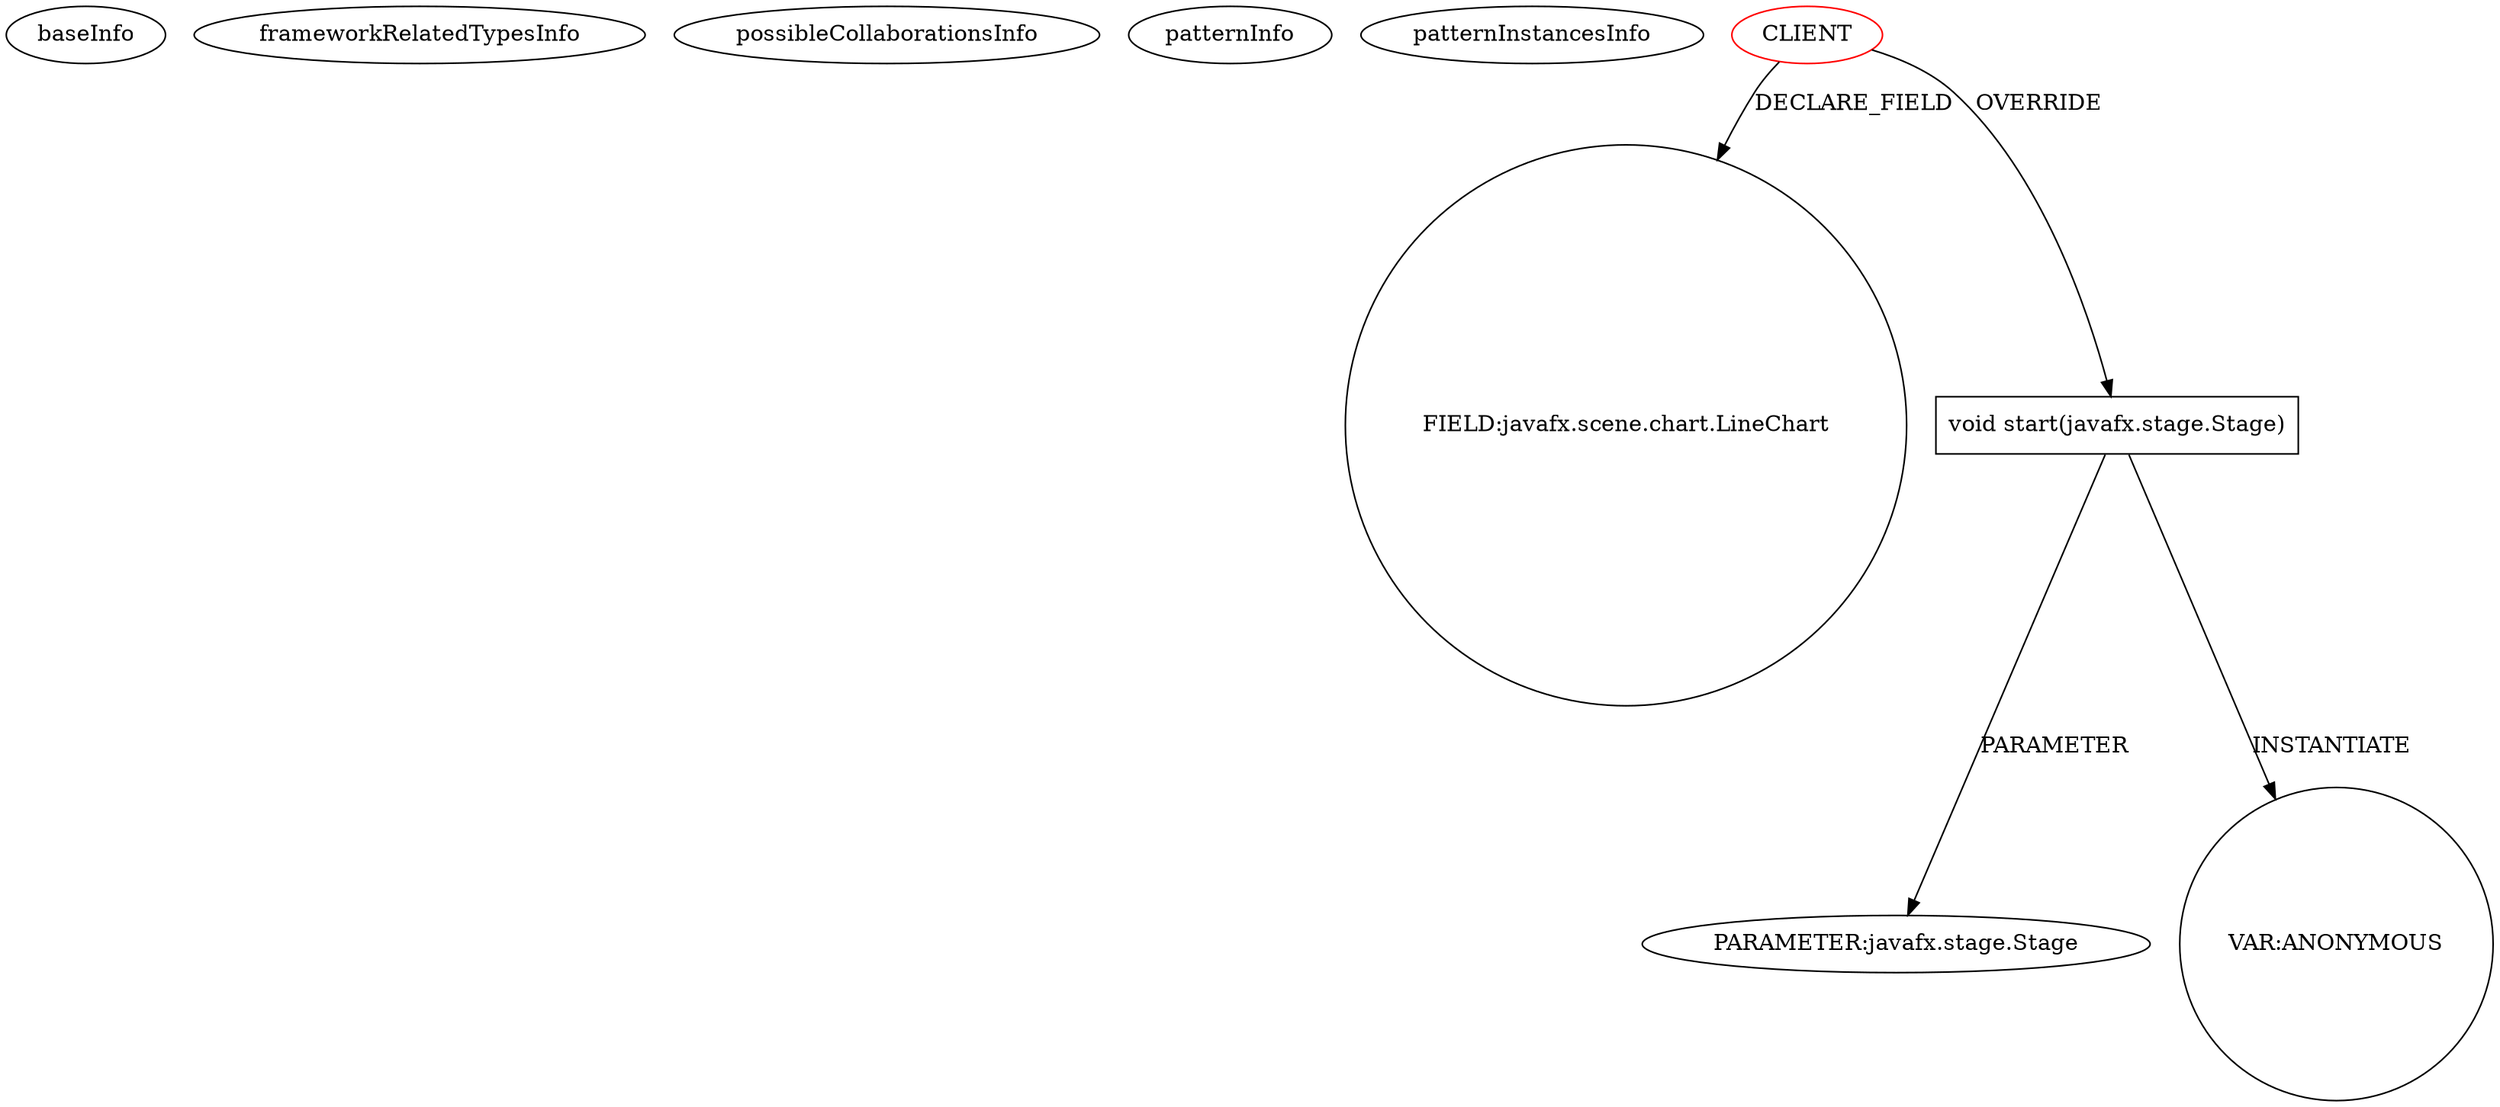 digraph {
baseInfo[graphId=3611,category="pattern",isAnonymous=false,possibleRelation=false]
frameworkRelatedTypesInfo[]
possibleCollaborationsInfo[]
patternInfo[frequency=2.0,patternRootClient=0]
patternInstancesInfo[0="Posejdon23-GeneticAlgorithm~/Posejdon23-GeneticAlgorithm/GeneticAlgorithm-master/AG/src/ag1/Main.java~Main~1091",1="srikarr-Woot~/srikarr-Woot/Woot-master/src/Woot.java~Woot~4256"]
50[label="FIELD:javafx.scene.chart.LineChart",vertexType="FIELD_DECLARATION",isFrameworkType=false,shape=circle]
0[label="CLIENT",vertexType="ROOT_CLIENT_CLASS_DECLARATION",isFrameworkType=false,color=red]
52[label="void start(javafx.stage.Stage)",vertexType="OVERRIDING_METHOD_DECLARATION",isFrameworkType=false,shape=box]
53[label="PARAMETER:javafx.stage.Stage",vertexType="PARAMETER_DECLARATION",isFrameworkType=false]
172[label="VAR:ANONYMOUS",vertexType="VARIABLE_EXPRESION",isFrameworkType=false,shape=circle]
52->53[label="PARAMETER"]
0->52[label="OVERRIDE"]
52->172[label="INSTANTIATE"]
0->50[label="DECLARE_FIELD"]
}
